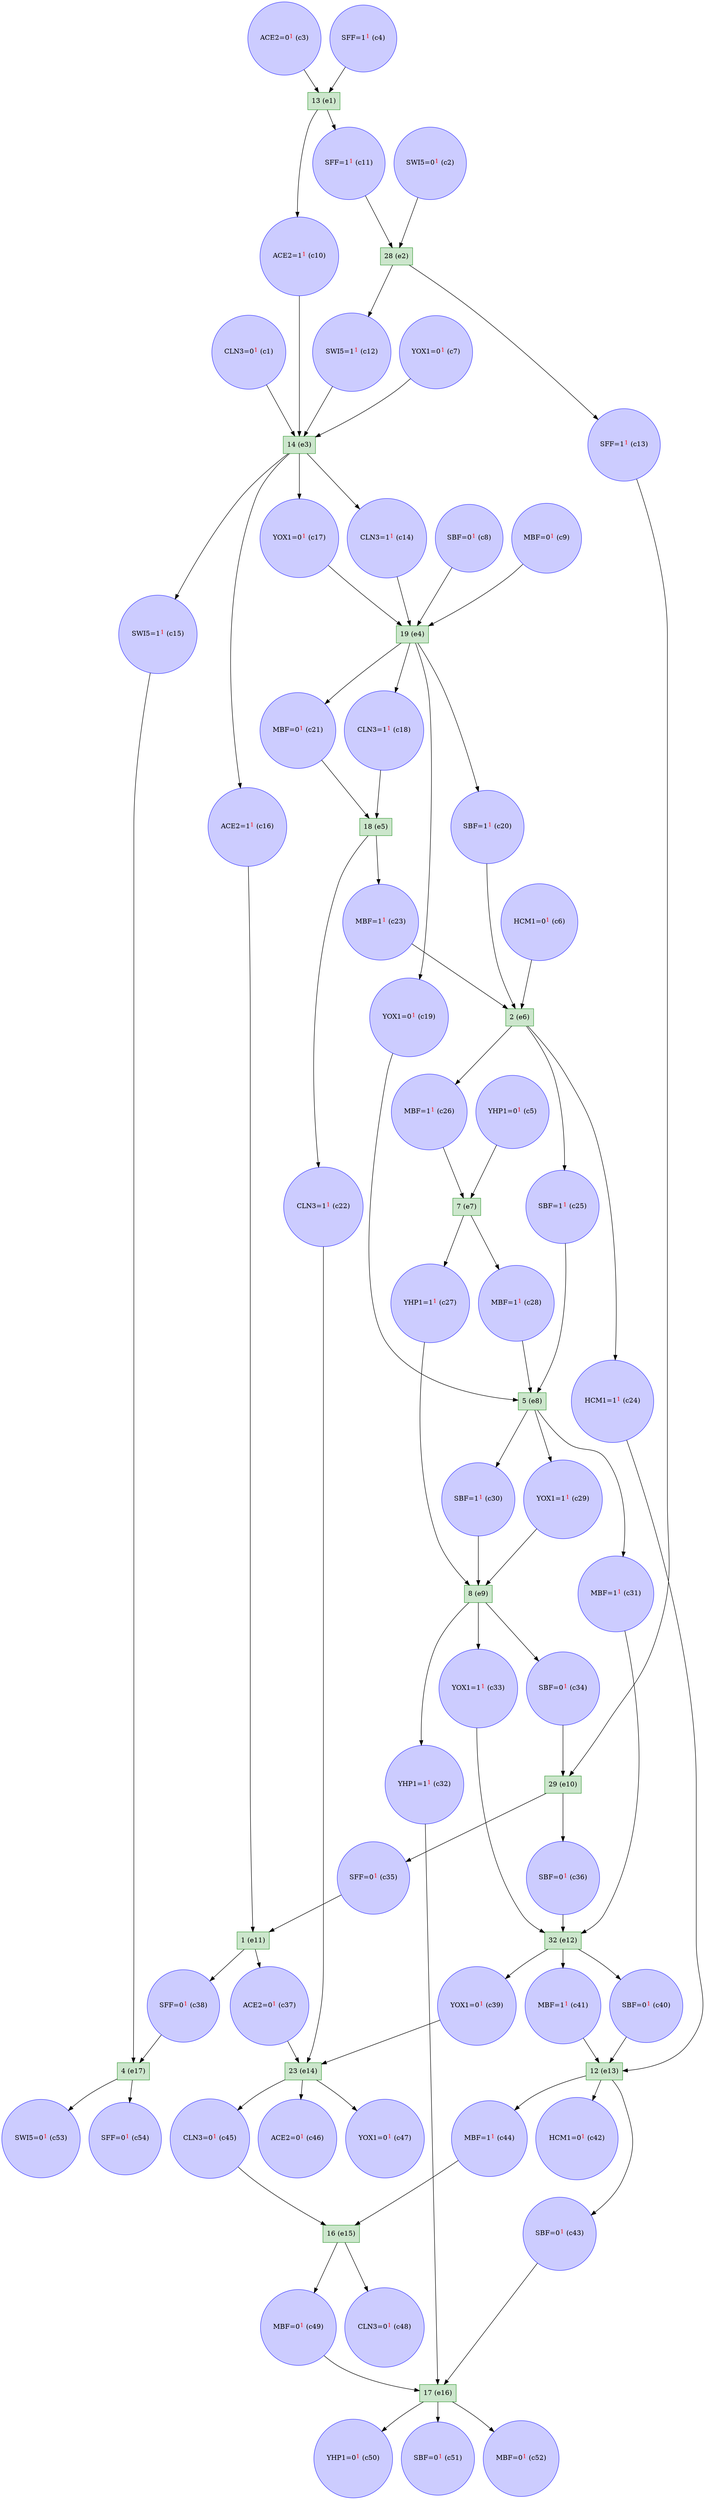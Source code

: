 digraph test {
  c1 -> e3;
  c2 -> e2;
  c3 -> e1;
  c4 -> e1;
  c5 -> e7;
  c6 -> e6;
  c7 -> e3;
  c8 -> e4;
  c9 -> e4;
  e1 -> c10;
  c10 -> e3;
  e1 -> c11;
  c11 -> e2;
  e2 -> c12;
  c12 -> e3;
  e2 -> c13;
  c13 -> e10;
  e3 -> c14;
  c14 -> e4;
  e3 -> c15;
  c15 -> e17;
  e3 -> c16;
  c16 -> e11;
  e3 -> c17;
  c17 -> e4;
  e4 -> c18;
  c18 -> e5;
  e4 -> c19;
  c19 -> e8;
  e4 -> c20;
  c20 -> e6;
  e4 -> c21;
  c21 -> e5;
  e5 -> c22;
  c22 -> e14;
  e5 -> c23;
  c23 -> e6;
  e6 -> c24;
  c24 -> e13;
  e6 -> c25;
  c25 -> e8;
  e6 -> c26;
  c26 -> e7;
  e7 -> c27;
  c27 -> e9;
  e7 -> c28;
  c28 -> e8;
  e8 -> c29;
  c29 -> e9;
  e8 -> c30;
  c30 -> e9;
  e8 -> c31;
  c31 -> e12;
  e9 -> c32;
  c32 -> e16;
  e9 -> c33;
  c33 -> e12;
  e9 -> c34;
  c34 -> e10;
  e10 -> c35;
  c35 -> e11;
  e10 -> c36;
  c36 -> e12;
  e11 -> c37;
  c37 -> e14;
  e11 -> c38;
  c38 -> e17;
  e12 -> c39;
  c39 -> e14;
  e12 -> c40;
  c40 -> e13;
  e12 -> c41;
  c41 -> e13;
  e13 -> c42;
  e13 -> c43;
  c43 -> e16;
  e13 -> c44;
  c44 -> e15;
  e14 -> c45;
  c45 -> e15;
  e14 -> c46;
  e14 -> c47;
  e15 -> c48;
  e15 -> c49;
  c49 -> e16;
  e16 -> c50;
  e16 -> c51;
  e16 -> c52;
  e17 -> c53;
  e17 -> c54;
  c1 [color="#4040ff" fillcolor="#ccccff" label= <CLN3=0<FONT COLOR="red"><SUP>1</SUP></FONT>&nbsp;(c1)> shape=circle style=filled];
  c2 [color="#4040ff" fillcolor="#ccccff" label= <SWI5=0<FONT COLOR="red"><SUP>1</SUP></FONT>&nbsp;(c2)> shape=circle style=filled];
  c3 [color="#4040ff" fillcolor="#ccccff" label= <ACE2=0<FONT COLOR="red"><SUP>1</SUP></FONT>&nbsp;(c3)> shape=circle style=filled];
  c4 [color="#4040ff" fillcolor="#ccccff" label= <SFF=1<FONT COLOR="red"><SUP>1</SUP></FONT>&nbsp;(c4)> shape=circle style=filled];
  c5 [color="#4040ff" fillcolor="#ccccff" label= <YHP1=0<FONT COLOR="red"><SUP>1</SUP></FONT>&nbsp;(c5)> shape=circle style=filled];
  c6 [color="#4040ff" fillcolor="#ccccff" label= <HCM1=0<FONT COLOR="red"><SUP>1</SUP></FONT>&nbsp;(c6)> shape=circle style=filled];
  c7 [color="#4040ff" fillcolor="#ccccff" label= <YOX1=0<FONT COLOR="red"><SUP>1</SUP></FONT>&nbsp;(c7)> shape=circle style=filled];
  c8 [color="#4040ff" fillcolor="#ccccff" label= <SBF=0<FONT COLOR="red"><SUP>1</SUP></FONT>&nbsp;(c8)> shape=circle style=filled];
  c9 [color="#4040ff" fillcolor="#ccccff" label= <MBF=0<FONT COLOR="red"><SUP>1</SUP></FONT>&nbsp;(c9)> shape=circle style=filled];
  c10 [color="#4040ff" fillcolor="#ccccff" label= <ACE2=1<FONT COLOR="red"><SUP>1</SUP></FONT>&nbsp;(c10)> shape=circle style=filled];
  c11 [color="#4040ff" fillcolor="#ccccff" label= <SFF=1<FONT COLOR="red"><SUP>1</SUP></FONT>&nbsp;(c11)> shape=circle style=filled];
  c12 [color="#4040ff" fillcolor="#ccccff" label= <SWI5=1<FONT COLOR="red"><SUP>1</SUP></FONT>&nbsp;(c12)> shape=circle style=filled];
  c13 [color="#4040ff" fillcolor="#ccccff" label= <SFF=1<FONT COLOR="red"><SUP>1</SUP></FONT>&nbsp;(c13)> shape=circle style=filled];
  c14 [color="#4040ff" fillcolor="#ccccff" label= <CLN3=1<FONT COLOR="red"><SUP>1</SUP></FONT>&nbsp;(c14)> shape=circle style=filled];
  c15 [color="#4040ff" fillcolor="#ccccff" label= <SWI5=1<FONT COLOR="red"><SUP>1</SUP></FONT>&nbsp;(c15)> shape=circle style=filled];
  c16 [color="#4040ff" fillcolor="#ccccff" label= <ACE2=1<FONT COLOR="red"><SUP>1</SUP></FONT>&nbsp;(c16)> shape=circle style=filled];
  c17 [color="#4040ff" fillcolor="#ccccff" label= <YOX1=0<FONT COLOR="red"><SUP>1</SUP></FONT>&nbsp;(c17)> shape=circle style=filled];
  c18 [color="#4040ff" fillcolor="#ccccff" label= <CLN3=1<FONT COLOR="red"><SUP>1</SUP></FONT>&nbsp;(c18)> shape=circle style=filled];
  c19 [color="#4040ff" fillcolor="#ccccff" label= <YOX1=0<FONT COLOR="red"><SUP>1</SUP></FONT>&nbsp;(c19)> shape=circle style=filled];
  c20 [color="#4040ff" fillcolor="#ccccff" label= <SBF=1<FONT COLOR="red"><SUP>1</SUP></FONT>&nbsp;(c20)> shape=circle style=filled];
  c21 [color="#4040ff" fillcolor="#ccccff" label= <MBF=0<FONT COLOR="red"><SUP>1</SUP></FONT>&nbsp;(c21)> shape=circle style=filled];
  c22 [color="#4040ff" fillcolor="#ccccff" label= <CLN3=1<FONT COLOR="red"><SUP>1</SUP></FONT>&nbsp;(c22)> shape=circle style=filled];
  c23 [color="#4040ff" fillcolor="#ccccff" label= <MBF=1<FONT COLOR="red"><SUP>1</SUP></FONT>&nbsp;(c23)> shape=circle style=filled];
  c24 [color="#4040ff" fillcolor="#ccccff" label= <HCM1=1<FONT COLOR="red"><SUP>1</SUP></FONT>&nbsp;(c24)> shape=circle style=filled];
  c25 [color="#4040ff" fillcolor="#ccccff" label= <SBF=1<FONT COLOR="red"><SUP>1</SUP></FONT>&nbsp;(c25)> shape=circle style=filled];
  c26 [color="#4040ff" fillcolor="#ccccff" label= <MBF=1<FONT COLOR="red"><SUP>1</SUP></FONT>&nbsp;(c26)> shape=circle style=filled];
  c27 [color="#4040ff" fillcolor="#ccccff" label= <YHP1=1<FONT COLOR="red"><SUP>1</SUP></FONT>&nbsp;(c27)> shape=circle style=filled];
  c28 [color="#4040ff" fillcolor="#ccccff" label= <MBF=1<FONT COLOR="red"><SUP>1</SUP></FONT>&nbsp;(c28)> shape=circle style=filled];
  c29 [color="#4040ff" fillcolor="#ccccff" label= <YOX1=1<FONT COLOR="red"><SUP>1</SUP></FONT>&nbsp;(c29)> shape=circle style=filled];
  c30 [color="#4040ff" fillcolor="#ccccff" label= <SBF=1<FONT COLOR="red"><SUP>1</SUP></FONT>&nbsp;(c30)> shape=circle style=filled];
  c31 [color="#4040ff" fillcolor="#ccccff" label= <MBF=1<FONT COLOR="red"><SUP>1</SUP></FONT>&nbsp;(c31)> shape=circle style=filled];
  c32 [color="#4040ff" fillcolor="#ccccff" label= <YHP1=1<FONT COLOR="red"><SUP>1</SUP></FONT>&nbsp;(c32)> shape=circle style=filled];
  c33 [color="#4040ff" fillcolor="#ccccff" label= <YOX1=1<FONT COLOR="red"><SUP>1</SUP></FONT>&nbsp;(c33)> shape=circle style=filled];
  c34 [color="#4040ff" fillcolor="#ccccff" label= <SBF=0<FONT COLOR="red"><SUP>1</SUP></FONT>&nbsp;(c34)> shape=circle style=filled];
  c35 [color="#4040ff" fillcolor="#ccccff" label= <SFF=0<FONT COLOR="red"><SUP>1</SUP></FONT>&nbsp;(c35)> shape=circle style=filled];
  c36 [color="#4040ff" fillcolor="#ccccff" label= <SBF=0<FONT COLOR="red"><SUP>1</SUP></FONT>&nbsp;(c36)> shape=circle style=filled];
  c37 [color="#4040ff" fillcolor="#ccccff" label= <ACE2=0<FONT COLOR="red"><SUP>1</SUP></FONT>&nbsp;(c37)> shape=circle style=filled];
  c38 [color="#4040ff" fillcolor="#ccccff" label= <SFF=0<FONT COLOR="red"><SUP>1</SUP></FONT>&nbsp;(c38)> shape=circle style=filled];
  c39 [color="#4040ff" fillcolor="#ccccff" label= <YOX1=0<FONT COLOR="red"><SUP>1</SUP></FONT>&nbsp;(c39)> shape=circle style=filled];
  c40 [color="#4040ff" fillcolor="#ccccff" label= <SBF=0<FONT COLOR="red"><SUP>1</SUP></FONT>&nbsp;(c40)> shape=circle style=filled];
  c41 [color="#4040ff" fillcolor="#ccccff" label= <MBF=1<FONT COLOR="red"><SUP>1</SUP></FONT>&nbsp;(c41)> shape=circle style=filled];
  c42 [color="#4040ff" fillcolor="#ccccff" label= <HCM1=0<FONT COLOR="red"><SUP>1</SUP></FONT>&nbsp;(c42)> shape=circle style=filled];
  c43 [color="#4040ff" fillcolor="#ccccff" label= <SBF=0<FONT COLOR="red"><SUP>1</SUP></FONT>&nbsp;(c43)> shape=circle style=filled];
  c44 [color="#4040ff" fillcolor="#ccccff" label= <MBF=1<FONT COLOR="red"><SUP>1</SUP></FONT>&nbsp;(c44)> shape=circle style=filled];
  c45 [color="#4040ff" fillcolor="#ccccff" label= <CLN3=0<FONT COLOR="red"><SUP>1</SUP></FONT>&nbsp;(c45)> shape=circle style=filled];
  c46 [color="#4040ff" fillcolor="#ccccff" label= <ACE2=0<FONT COLOR="red"><SUP>1</SUP></FONT>&nbsp;(c46)> shape=circle style=filled];
  c47 [color="#4040ff" fillcolor="#ccccff" label= <YOX1=0<FONT COLOR="red"><SUP>1</SUP></FONT>&nbsp;(c47)> shape=circle style=filled];
  c48 [color="#4040ff" fillcolor="#ccccff" label= <CLN3=0<FONT COLOR="red"><SUP>1</SUP></FONT>&nbsp;(c48)> shape=circle style=filled];
  c49 [color="#4040ff" fillcolor="#ccccff" label= <MBF=0<FONT COLOR="red"><SUP>1</SUP></FONT>&nbsp;(c49)> shape=circle style=filled];
  c50 [color="#4040ff" fillcolor="#ccccff" label= <YHP1=0<FONT COLOR="red"><SUP>1</SUP></FONT>&nbsp;(c50)> shape=circle style=filled];
  c51 [color="#4040ff" fillcolor="#ccccff" label= <SBF=0<FONT COLOR="red"><SUP>1</SUP></FONT>&nbsp;(c51)> shape=circle style=filled];
  c52 [color="#4040ff" fillcolor="#ccccff" label= <MBF=0<FONT COLOR="red"><SUP>1</SUP></FONT>&nbsp;(c52)> shape=circle style=filled];
  c53 [color="#4040ff" fillcolor="#ccccff" label= <SWI5=0<FONT COLOR="red"><SUP>1</SUP></FONT>&nbsp;(c53)> shape=circle style=filled];
  c54 [color="#4040ff" fillcolor="#ccccff" label= <SFF=0<FONT COLOR="red"><SUP>1</SUP></FONT>&nbsp;(c54)> shape=circle style=filled];
  e1 [color="#409f40" fillcolor="#cce6cc" label="13 (e1)" shape=box style=filled];
  e2 [color="#409f40" fillcolor="#cce6cc" label="28 (e2)" shape=box style=filled];
  e3 [color="#409f40" fillcolor="#cce6cc" label="14 (e3)" shape=box style=filled];
  e4 [color="#409f40" fillcolor="#cce6cc" label="19 (e4)" shape=box style=filled];
  e5 [color="#409f40" fillcolor="#cce6cc" label="18 (e5)" shape=box style=filled];
  e6 [color="#409f40" fillcolor="#cce6cc" label="2 (e6)" shape=box style=filled];
  e7 [color="#409f40" fillcolor="#cce6cc" label="7 (e7)" shape=box style=filled];
  e8 [color="#409f40" fillcolor="#cce6cc" label="5 (e8)" shape=box style=filled];
  e9 [color="#409f40" fillcolor="#cce6cc" label="8 (e9)" shape=box style=filled];
  e10 [color="#409f40" fillcolor="#cce6cc" label="29 (e10)" shape=box style=filled];
  e11 [color="#409f40" fillcolor="#cce6cc" label="1 (e11)" shape=box style=filled];
  e12 [color="#409f40" fillcolor="#cce6cc" label="32 (e12)" shape=box style=filled];
  e13 [color="#409f40" fillcolor="#cce6cc" label="12 (e13)" shape=box style=filled];
  e14 [color="#409f40" fillcolor="#cce6cc" label="23 (e14)" shape=box style=filled];
  e15 [color="#409f40" fillcolor="#cce6cc" label="16 (e15)" shape=box style=filled];
  e16 [color="#409f40" fillcolor="#cce6cc" label="17 (e16)" shape=box style=filled];
  e17 [color="#409f40" fillcolor="#cce6cc" label="4 (e17)" shape=box style=filled];
}
